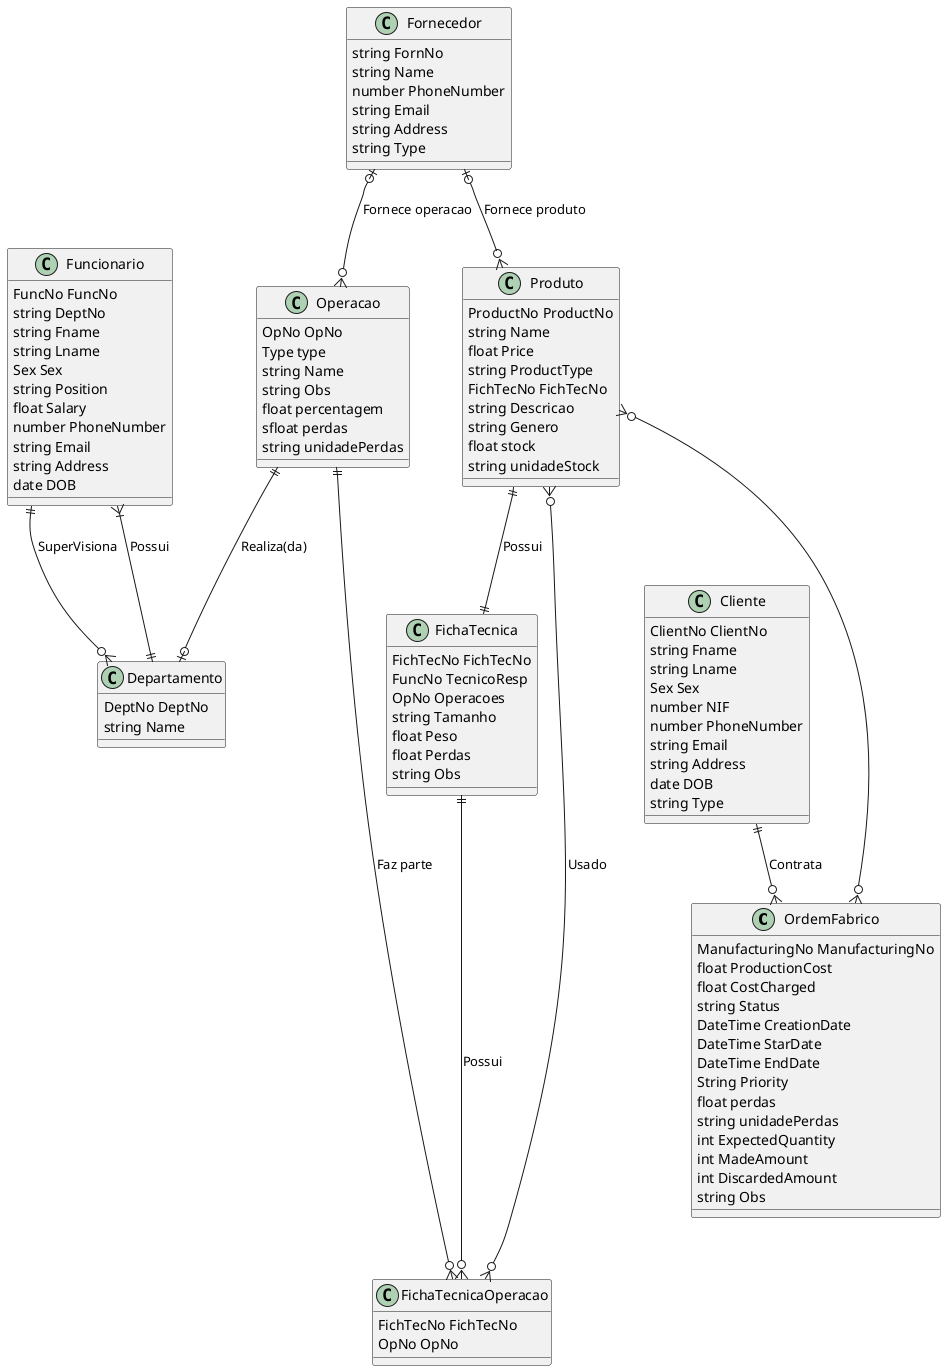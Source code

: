 @startuml tableBD

/'
Falta SubContratados, subContratos
'/


/'
Ainda é o concetual
'/


/'
Agregações:
Funcionario com Departamento
Departamento com OperaçãoInterna
FichaTecnica com Operacao

Composições:
Produto com Ordem de fabrico
Cliente com Ordem de fabrico
Produto com Ficha Tecnica
OperacaoSubContratada com Operacao
OperacaoInterna com Operacao
'/

/'
Define os Produto a fabricar,
Quantidades necessárias
Prazos de conclusão

int ExpectedQuantity
int MadeAmount
int DiscardedAmount (Este 3 atributos diz respeito a quantidade produzida por produto)

'/
class OrdemFabrico {
    ManufacturingNo ManufacturingNo
    float ProductionCost
    float CostCharged
    string Status 
    DateTime CreationDate
    DateTime StarDate
    DateTime EndDate
    String Priority
    float perdas 
    string unidadePerdas
    int ExpectedQuantity
    int MadeAmount
    int DiscardedAmount
    string Obs
}   

/'
O stock é quantidade que tem de produto
'/
class Produto {
    ProductNo ProductNo
    string Name 
    float Price 
    string ProductType
    FichTecNo FichTecNo
    string Descricao
    string Genero
    float stock 
    string unidadeStock
}

/'
Conjunto de operações necessarias para a produção
de um produto
'/
class FichaTecnica {
    FichTecNo FichTecNo
    FuncNo TecnicoResp 
    OpNo Operacoes 
    string Tamanho 
    float Peso
    float Perdas 
    string Obs
}

class FichaTecnicaOperacao {
    FichTecNo FichTecNo
    OpNo OpNo
}

/'
Parceiro externo que pode desenvolver uma operação
Ver se apenas um subContratado pode fazer uma e so uma operação
'/
class Operacao {
    OpNo OpNo 
    Type type 
    string Name 
    string Obs
    float percentagem
    sfloat perdas 
    string unidadePerdas
}


/'Extras se quissermos complicar'/

/'Setor da fabrica responsável por uma determinada
operacao'/
class Departamento {
    DeptNo DeptNo 
    string Name 
}

/'
Funcionario da fabrica, que faz parte de um setor
'/
class Funcionario {
    FuncNo FuncNo
    string DeptNo 
    string Fname 
    string Lname 
    Sex Sex
    string Position
    float Salary
    number PhoneNumber 
    string Email 
    string Address
    date DOB
}

class Cliente {
    ClientNo ClientNo
    string Fname
    string Lname
    Sex Sex
    number NIF 
    number PhoneNumber 
    string Email
    string Address 
    date DOB 
    string Type  
}

class Fornecedor {
    string FornNo 
    string Name 
    number PhoneNumber
    string Email 
    string Address
    string Type 
}

/'
Relacionamento dos Funcionarios
'/
Funcionario }|--|| Departamento: Possui
Funcionario ||--o{ Departamento: SuperVisiona 

/'
Relacionamento do Fornecedor
'/
Fornecedor |o--o{ Produto: Fornece produto
Fornecedor |o--o{ Operacao: Fornece operacao

/'
Relacionamento Operacao
'/
Operacao ||--o{ FichaTecnicaOperacao: Faz parte

/'
Relacionamento Perdas
'/

/'
Relacionamento das Operacoes Interna
'/
Operacao ||--o| Departamento: Realiza(da)

/'S
Relacionamento Materiais
'/
Produto }o---o{ FichaTecnicaOperacao: Usado

/'
Relacionamento da Ficha Tecnica
'/
FichaTecnica ||---o{ FichaTecnicaOperacao: Possui

/'
Relacionamentos do Produto
'/
Produto ||--|| FichaTecnica: Possui
Produto }o---o{ OrdemFabrico

/'
Relacionamento Ordem Fabrico
'/
Cliente ||--o{ OrdemFabrico: Contrata

@enduml